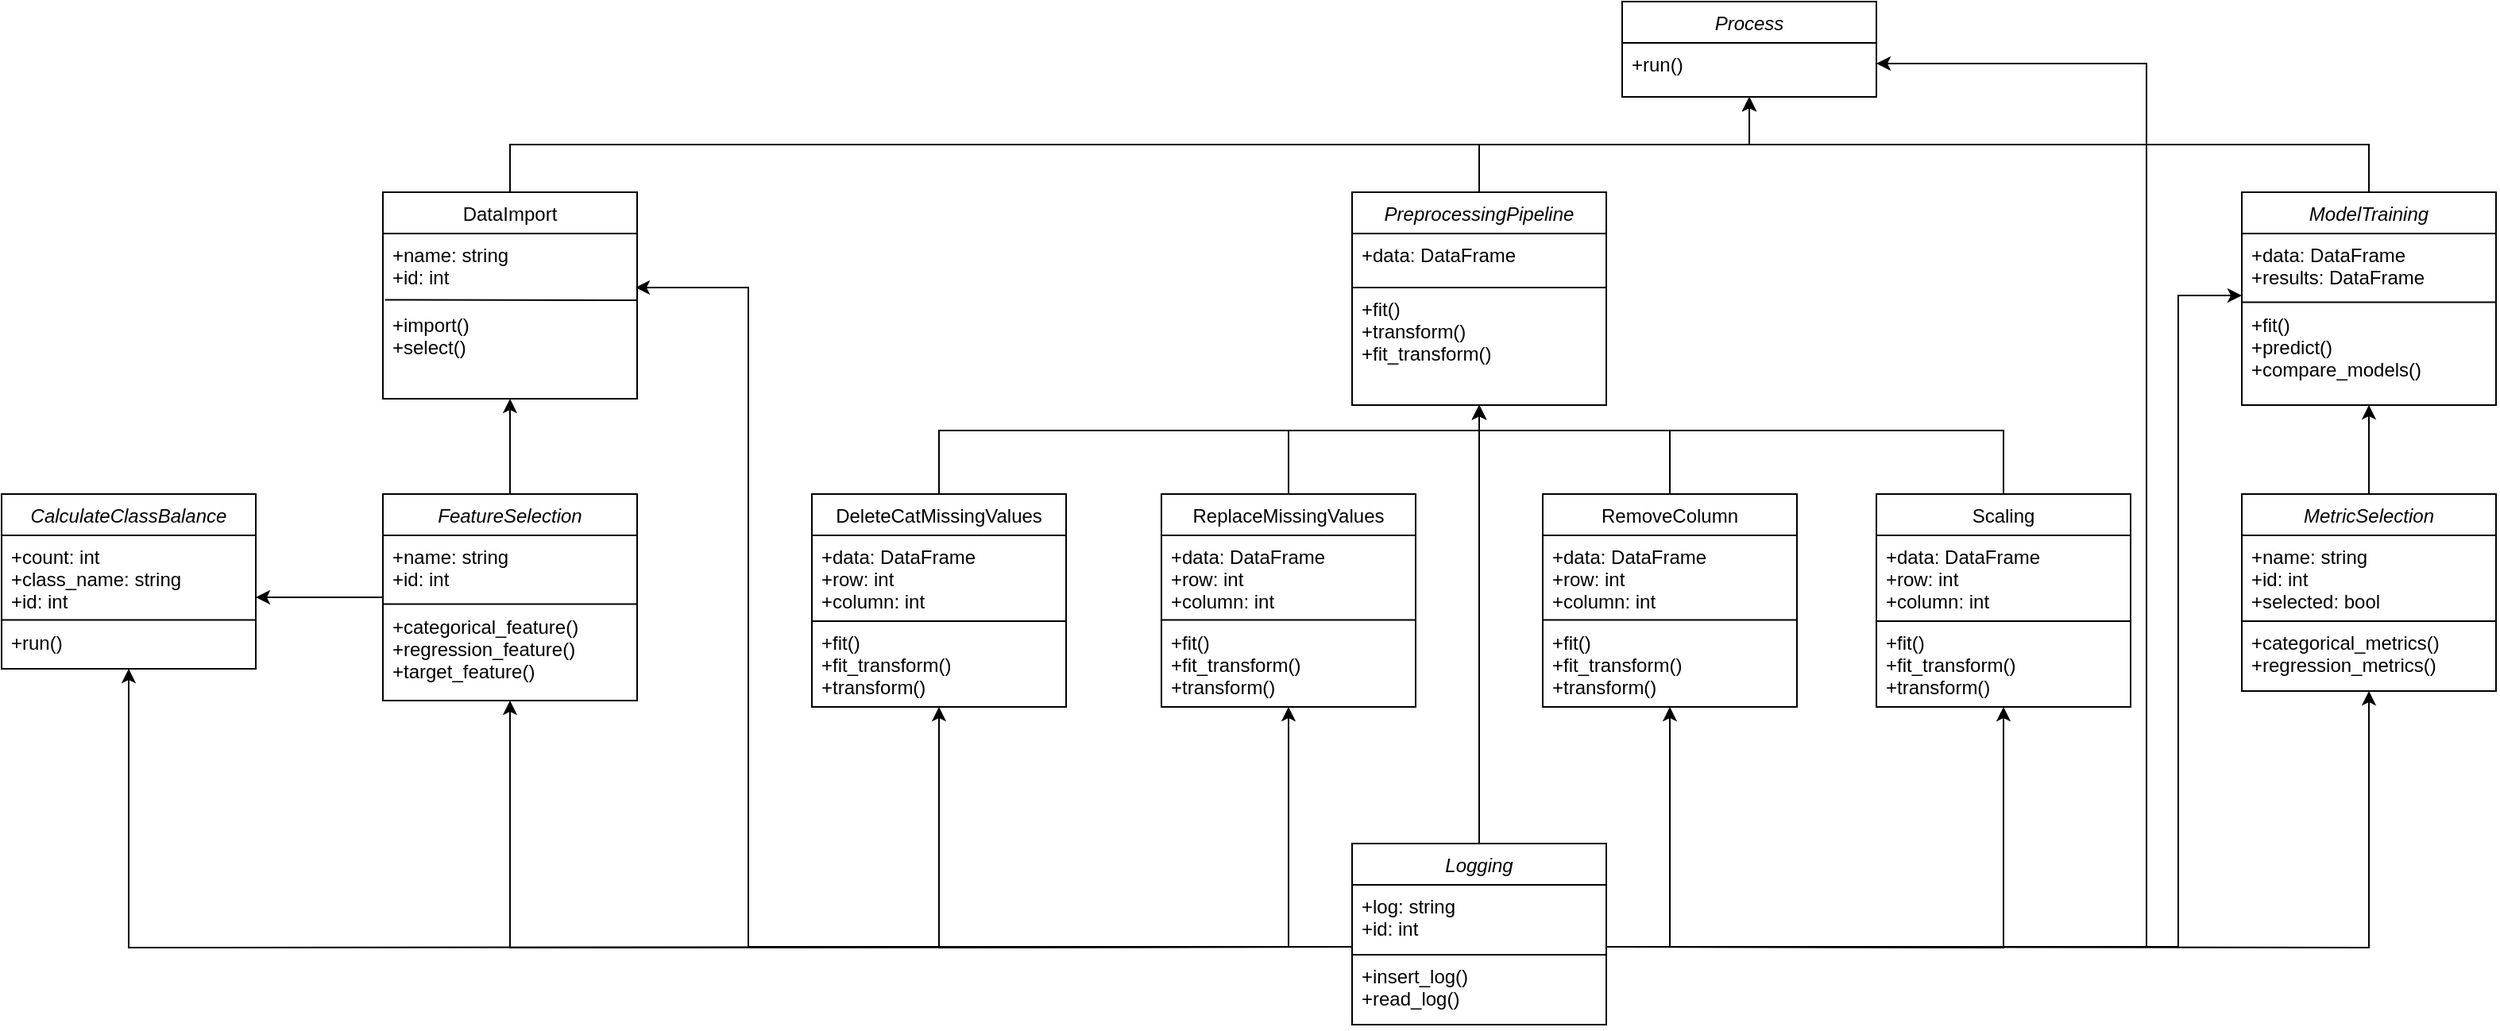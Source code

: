 <mxfile version="19.0.3" type="device"><diagram id="C5RBs43oDa-KdzZeNtuy" name="Page-1"><mxGraphModel dx="2932" dy="1945" grid="1" gridSize="10" guides="1" tooltips="1" connect="1" arrows="1" fold="1" page="1" pageScale="1" pageWidth="1169" pageHeight="827" math="0" shadow="0"><root><mxCell id="WIyWlLk6GJQsqaUBKTNV-0"/><mxCell id="WIyWlLk6GJQsqaUBKTNV-1" parent="WIyWlLk6GJQsqaUBKTNV-0"/><mxCell id="X0NUPsMFWH2Z899jo5ei-35" style="edgeStyle=orthogonalEdgeStyle;rounded=0;orthogonalLoop=1;jettySize=auto;html=1;exitX=0.5;exitY=0;exitDx=0;exitDy=0;entryX=0.5;entryY=1;entryDx=0;entryDy=0;" edge="1" parent="WIyWlLk6GJQsqaUBKTNV-1" source="zkfFHV4jXpPFQw0GAbJ--0" target="X0NUPsMFWH2Z899jo5ei-31"><mxGeometry relative="1" as="geometry"/></mxCell><mxCell id="zkfFHV4jXpPFQw0GAbJ--0" value="PreprocessingPipeline" style="swimlane;fontStyle=2;align=center;verticalAlign=top;childLayout=stackLayout;horizontal=1;startSize=26;horizontalStack=0;resizeParent=1;resizeLast=0;collapsible=1;marginBottom=0;rounded=0;shadow=0;strokeWidth=1;" parent="WIyWlLk6GJQsqaUBKTNV-1" vertex="1"><mxGeometry x="140" y="-600" width="160" height="134" as="geometry"><mxRectangle y="100" width="160" height="26" as="alternateBounds"/></mxGeometry></mxCell><mxCell id="X0NUPsMFWH2Z899jo5ei-9" value="+data: DataFrame" style="text;align=left;verticalAlign=top;spacingLeft=4;spacingRight=4;overflow=hidden;rotatable=0;points=[[0,0.5],[1,0.5]];portConstraint=eastwest;" vertex="1" parent="zkfFHV4jXpPFQw0GAbJ--0"><mxGeometry y="26" width="160" height="34" as="geometry"/></mxCell><mxCell id="X0NUPsMFWH2Z899jo5ei-127" value="" style="endArrow=none;html=1;rounded=0;entryX=1;entryY=0.75;entryDx=0;entryDy=0;exitX=0;exitY=0.75;exitDx=0;exitDy=0;" edge="1" parent="zkfFHV4jXpPFQw0GAbJ--0"><mxGeometry width="50" height="50" relative="1" as="geometry"><mxPoint y="60.0" as="sourcePoint"/><mxPoint x="160" y="60.0" as="targetPoint"/></mxGeometry></mxCell><mxCell id="X0NUPsMFWH2Z899jo5ei-126" value="+fit()&#10;+transform()&#10;+fit_transform()" style="text;align=left;verticalAlign=top;spacingLeft=4;spacingRight=4;overflow=hidden;rotatable=0;points=[[0,0.5],[1,0.5]];portConstraint=eastwest;" vertex="1" parent="zkfFHV4jXpPFQw0GAbJ--0"><mxGeometry y="60" width="160" height="54" as="geometry"/></mxCell><mxCell id="X0NUPsMFWH2Z899jo5ei-18" style="edgeStyle=orthogonalEdgeStyle;rounded=0;orthogonalLoop=1;jettySize=auto;html=1;exitX=0.5;exitY=0;exitDx=0;exitDy=0;entryX=0.5;entryY=1;entryDx=0;entryDy=0;" edge="1" parent="WIyWlLk6GJQsqaUBKTNV-1" source="zkfFHV4jXpPFQw0GAbJ--6" target="zkfFHV4jXpPFQw0GAbJ--0"><mxGeometry relative="1" as="geometry"><Array as="points"><mxPoint x="340" y="-450"/><mxPoint x="220" y="-450"/></Array></mxGeometry></mxCell><mxCell id="zkfFHV4jXpPFQw0GAbJ--6" value="RemoveColumn" style="swimlane;fontStyle=0;align=center;verticalAlign=top;childLayout=stackLayout;horizontal=1;startSize=26;horizontalStack=0;resizeParent=1;resizeLast=0;collapsible=1;marginBottom=0;rounded=0;shadow=0;strokeWidth=1;" parent="WIyWlLk6GJQsqaUBKTNV-1" vertex="1"><mxGeometry x="260" y="-410" width="160" height="134" as="geometry"><mxRectangle x="130" y="380" width="160" height="26" as="alternateBounds"/></mxGeometry></mxCell><mxCell id="X0NUPsMFWH2Z899jo5ei-116" value="+data: DataFrame&#10;+row: int&#10;+column: int" style="text;align=left;verticalAlign=top;spacingLeft=4;spacingRight=4;overflow=hidden;rotatable=0;points=[[0,0.5],[1,0.5]];portConstraint=eastwest;" vertex="1" parent="zkfFHV4jXpPFQw0GAbJ--6"><mxGeometry y="26" width="160" height="54" as="geometry"/></mxCell><mxCell id="X0NUPsMFWH2Z899jo5ei-117" value="" style="endArrow=none;html=1;rounded=0;entryX=1;entryY=0.75;entryDx=0;entryDy=0;exitX=0;exitY=0.75;exitDx=0;exitDy=0;" edge="1" parent="zkfFHV4jXpPFQw0GAbJ--6"><mxGeometry width="50" height="50" relative="1" as="geometry"><mxPoint y="79.26" as="sourcePoint"/><mxPoint x="160" y="79.26" as="targetPoint"/></mxGeometry></mxCell><mxCell id="X0NUPsMFWH2Z899jo5ei-118" value="+fit()&#10;+fit_transform()&#10;+transform()&#10;" style="text;align=left;verticalAlign=top;spacingLeft=4;spacingRight=4;overflow=hidden;rotatable=0;points=[[0,0.5],[1,0.5]];portConstraint=eastwest;" vertex="1" parent="zkfFHV4jXpPFQw0GAbJ--6"><mxGeometry y="80" width="160" height="54" as="geometry"/></mxCell><mxCell id="X0NUPsMFWH2Z899jo5ei-19" style="edgeStyle=orthogonalEdgeStyle;rounded=0;orthogonalLoop=1;jettySize=auto;html=1;exitX=0.5;exitY=0;exitDx=0;exitDy=0;entryX=0.5;entryY=1;entryDx=0;entryDy=0;" edge="1" parent="WIyWlLk6GJQsqaUBKTNV-1" source="zkfFHV4jXpPFQw0GAbJ--13" target="zkfFHV4jXpPFQw0GAbJ--0"><mxGeometry relative="1" as="geometry"><Array as="points"><mxPoint x="550" y="-450"/><mxPoint x="220" y="-450"/></Array></mxGeometry></mxCell><mxCell id="zkfFHV4jXpPFQw0GAbJ--13" value="Scaling" style="swimlane;fontStyle=0;align=center;verticalAlign=top;childLayout=stackLayout;horizontal=1;startSize=26;horizontalStack=0;resizeParent=1;resizeLast=0;collapsible=1;marginBottom=0;rounded=0;shadow=0;strokeWidth=1;" parent="WIyWlLk6GJQsqaUBKTNV-1" vertex="1"><mxGeometry x="470" y="-410" width="160" height="134" as="geometry"><mxRectangle x="340" y="380" width="170" height="26" as="alternateBounds"/></mxGeometry></mxCell><mxCell id="X0NUPsMFWH2Z899jo5ei-119" value="+data: DataFrame&#10;+row: int&#10;+column: int" style="text;align=left;verticalAlign=top;spacingLeft=4;spacingRight=4;overflow=hidden;rotatable=0;points=[[0,0.5],[1,0.5]];portConstraint=eastwest;" vertex="1" parent="zkfFHV4jXpPFQw0GAbJ--13"><mxGeometry y="26" width="160" height="54" as="geometry"/></mxCell><mxCell id="X0NUPsMFWH2Z899jo5ei-120" value="" style="endArrow=none;html=1;rounded=0;entryX=1;entryY=0.75;entryDx=0;entryDy=0;exitX=0;exitY=0.75;exitDx=0;exitDy=0;" edge="1" parent="zkfFHV4jXpPFQw0GAbJ--13"><mxGeometry width="50" height="50" relative="1" as="geometry"><mxPoint y="80.0" as="sourcePoint"/><mxPoint x="160" y="80.0" as="targetPoint"/></mxGeometry></mxCell><mxCell id="X0NUPsMFWH2Z899jo5ei-121" value="+fit()&#10;+fit_transform()&#10;+transform()&#10;" style="text;align=left;verticalAlign=top;spacingLeft=4;spacingRight=4;overflow=hidden;rotatable=0;points=[[0,0.5],[1,0.5]];portConstraint=eastwest;" vertex="1" parent="zkfFHV4jXpPFQw0GAbJ--13"><mxGeometry y="80" width="160" height="54" as="geometry"/></mxCell><mxCell id="X0NUPsMFWH2Z899jo5ei-45" style="edgeStyle=orthogonalEdgeStyle;rounded=0;orthogonalLoop=1;jettySize=auto;html=1;exitX=0.5;exitY=0;exitDx=0;exitDy=0;entryX=0.5;entryY=1;entryDx=0;entryDy=0;" edge="1" parent="WIyWlLk6GJQsqaUBKTNV-1" source="X0NUPsMFWH2Z899jo5ei-2" target="X0NUPsMFWH2Z899jo5ei-31"><mxGeometry relative="1" as="geometry"/></mxCell><mxCell id="X0NUPsMFWH2Z899jo5ei-2" value="DataImport" style="swimlane;fontStyle=0;align=center;verticalAlign=top;childLayout=stackLayout;horizontal=1;startSize=26;horizontalStack=0;resizeParent=1;resizeLast=0;collapsible=1;marginBottom=0;rounded=0;shadow=0;strokeWidth=1;" vertex="1" parent="WIyWlLk6GJQsqaUBKTNV-1"><mxGeometry x="-470" y="-600" width="160" height="130" as="geometry"><mxRectangle x="340" y="380" width="170" height="26" as="alternateBounds"/></mxGeometry></mxCell><mxCell id="X0NUPsMFWH2Z899jo5ei-48" value="+name: string&#10;+id: int" style="text;align=left;verticalAlign=top;spacingLeft=4;spacingRight=4;overflow=hidden;rotatable=0;points=[[0,0.5],[1,0.5]];portConstraint=eastwest;" vertex="1" parent="X0NUPsMFWH2Z899jo5ei-2"><mxGeometry y="26" width="160" height="44" as="geometry"/></mxCell><mxCell id="X0NUPsMFWH2Z899jo5ei-99" value="+import()&#10;+select()" style="text;align=left;verticalAlign=top;spacingLeft=4;spacingRight=4;overflow=hidden;rotatable=0;points=[[0,0.5],[1,0.5]];portConstraint=eastwest;" vertex="1" parent="X0NUPsMFWH2Z899jo5ei-2"><mxGeometry y="70" width="160" height="40" as="geometry"/></mxCell><mxCell id="X0NUPsMFWH2Z899jo5ei-107" value="" style="endArrow=none;html=1;rounded=0;exitX=0.008;exitY=0.948;exitDx=0;exitDy=0;exitPerimeter=0;" edge="1" parent="X0NUPsMFWH2Z899jo5ei-2" source="X0NUPsMFWH2Z899jo5ei-48"><mxGeometry width="50" height="50" relative="1" as="geometry"><mxPoint x="140" y="80" as="sourcePoint"/><mxPoint x="160" y="68" as="targetPoint"/></mxGeometry></mxCell><mxCell id="X0NUPsMFWH2Z899jo5ei-17" style="edgeStyle=orthogonalEdgeStyle;rounded=0;orthogonalLoop=1;jettySize=auto;html=1;exitX=0.5;exitY=0;exitDx=0;exitDy=0;entryX=0.5;entryY=1;entryDx=0;entryDy=0;" edge="1" parent="WIyWlLk6GJQsqaUBKTNV-1" source="X0NUPsMFWH2Z899jo5ei-12" target="zkfFHV4jXpPFQw0GAbJ--0"><mxGeometry relative="1" as="geometry"><mxPoint x="440" y="-460" as="targetPoint"/><Array as="points"><mxPoint x="100" y="-450"/><mxPoint x="220" y="-450"/></Array></mxGeometry></mxCell><mxCell id="X0NUPsMFWH2Z899jo5ei-12" value="ReplaceMissingValues" style="swimlane;fontStyle=0;align=center;verticalAlign=top;childLayout=stackLayout;horizontal=1;startSize=26;horizontalStack=0;resizeParent=1;resizeLast=0;collapsible=1;marginBottom=0;rounded=0;shadow=0;strokeWidth=1;" vertex="1" parent="WIyWlLk6GJQsqaUBKTNV-1"><mxGeometry x="20" y="-410" width="160" height="134" as="geometry"><mxRectangle x="130" y="380" width="160" height="26" as="alternateBounds"/></mxGeometry></mxCell><mxCell id="X0NUPsMFWH2Z899jo5ei-113" value="+data: DataFrame&#10;+row: int&#10;+column: int" style="text;align=left;verticalAlign=top;spacingLeft=4;spacingRight=4;overflow=hidden;rotatable=0;points=[[0,0.5],[1,0.5]];portConstraint=eastwest;" vertex="1" parent="X0NUPsMFWH2Z899jo5ei-12"><mxGeometry y="26" width="160" height="54" as="geometry"/></mxCell><mxCell id="X0NUPsMFWH2Z899jo5ei-114" value="" style="endArrow=none;html=1;rounded=0;entryX=1;entryY=0.75;entryDx=0;entryDy=0;exitX=0;exitY=0.75;exitDx=0;exitDy=0;" edge="1" parent="X0NUPsMFWH2Z899jo5ei-12"><mxGeometry width="50" height="50" relative="1" as="geometry"><mxPoint y="79.26" as="sourcePoint"/><mxPoint x="160" y="79.26" as="targetPoint"/></mxGeometry></mxCell><mxCell id="X0NUPsMFWH2Z899jo5ei-115" value="+fit()&#10;+fit_transform()&#10;+transform()&#10;" style="text;align=left;verticalAlign=top;spacingLeft=4;spacingRight=4;overflow=hidden;rotatable=0;points=[[0,0.5],[1,0.5]];portConstraint=eastwest;" vertex="1" parent="X0NUPsMFWH2Z899jo5ei-12"><mxGeometry y="80" width="160" height="54" as="geometry"/></mxCell><mxCell id="X0NUPsMFWH2Z899jo5ei-24" style="edgeStyle=orthogonalEdgeStyle;rounded=0;orthogonalLoop=1;jettySize=auto;html=1;exitX=0.5;exitY=0;exitDx=0;exitDy=0;entryX=0.5;entryY=1;entryDx=0;entryDy=0;" edge="1" parent="WIyWlLk6GJQsqaUBKTNV-1" source="X0NUPsMFWH2Z899jo5ei-20" target="zkfFHV4jXpPFQw0GAbJ--0"><mxGeometry relative="1" as="geometry"><Array as="points"><mxPoint x="-120" y="-450"/><mxPoint x="220" y="-450"/></Array></mxGeometry></mxCell><mxCell id="X0NUPsMFWH2Z899jo5ei-20" value="DeleteCatMissingValues" style="swimlane;fontStyle=0;align=center;verticalAlign=top;childLayout=stackLayout;horizontal=1;startSize=26;horizontalStack=0;resizeParent=1;resizeLast=0;collapsible=1;marginBottom=0;rounded=0;shadow=0;strokeWidth=1;" vertex="1" parent="WIyWlLk6GJQsqaUBKTNV-1"><mxGeometry x="-200" y="-410" width="160" height="134" as="geometry"><mxRectangle x="130" y="380" width="160" height="26" as="alternateBounds"/></mxGeometry></mxCell><mxCell id="X0NUPsMFWH2Z899jo5ei-110" value="+data: DataFrame&#10;+row: int&#10;+column: int" style="text;align=left;verticalAlign=top;spacingLeft=4;spacingRight=4;overflow=hidden;rotatable=0;points=[[0,0.5],[1,0.5]];portConstraint=eastwest;" vertex="1" parent="X0NUPsMFWH2Z899jo5ei-20"><mxGeometry y="26" width="160" height="54" as="geometry"/></mxCell><mxCell id="X0NUPsMFWH2Z899jo5ei-112" value="" style="endArrow=none;html=1;rounded=0;entryX=1;entryY=0.75;entryDx=0;entryDy=0;exitX=0;exitY=0.75;exitDx=0;exitDy=0;" edge="1" parent="X0NUPsMFWH2Z899jo5ei-20"><mxGeometry width="50" height="50" relative="1" as="geometry"><mxPoint y="80.0" as="sourcePoint"/><mxPoint x="160" y="80.0" as="targetPoint"/></mxGeometry></mxCell><mxCell id="X0NUPsMFWH2Z899jo5ei-21" value="+fit()&#10;+fit_transform()&#10;+transform()&#10;" style="text;align=left;verticalAlign=top;spacingLeft=4;spacingRight=4;overflow=hidden;rotatable=0;points=[[0,0.5],[1,0.5]];portConstraint=eastwest;" vertex="1" parent="X0NUPsMFWH2Z899jo5ei-20"><mxGeometry y="80" width="160" height="54" as="geometry"/></mxCell><mxCell id="X0NUPsMFWH2Z899jo5ei-36" style="edgeStyle=orthogonalEdgeStyle;rounded=0;orthogonalLoop=1;jettySize=auto;html=1;exitX=0.5;exitY=0;exitDx=0;exitDy=0;entryX=0.5;entryY=1;entryDx=0;entryDy=0;" edge="1" parent="WIyWlLk6GJQsqaUBKTNV-1" source="X0NUPsMFWH2Z899jo5ei-26" target="X0NUPsMFWH2Z899jo5ei-31"><mxGeometry relative="1" as="geometry"><mxPoint x="390" y="-650" as="targetPoint"/><Array as="points"><mxPoint x="780" y="-630"/><mxPoint x="390" y="-630"/></Array></mxGeometry></mxCell><mxCell id="X0NUPsMFWH2Z899jo5ei-26" value="ModelTraining" style="swimlane;fontStyle=2;align=center;verticalAlign=top;childLayout=stackLayout;horizontal=1;startSize=26;horizontalStack=0;resizeParent=1;resizeLast=0;collapsible=1;marginBottom=0;rounded=0;shadow=0;strokeWidth=1;" vertex="1" parent="WIyWlLk6GJQsqaUBKTNV-1"><mxGeometry x="700" y="-600" width="160" height="134" as="geometry"><mxRectangle y="100" width="160" height="26" as="alternateBounds"/></mxGeometry></mxCell><mxCell id="X0NUPsMFWH2Z899jo5ei-27" value="+data: DataFrame&#10;+results: DataFrame" style="text;align=left;verticalAlign=top;spacingLeft=4;spacingRight=4;overflow=hidden;rotatable=0;points=[[0,0.5],[1,0.5]];portConstraint=eastwest;" vertex="1" parent="X0NUPsMFWH2Z899jo5ei-26"><mxGeometry y="26" width="160" height="44" as="geometry"/></mxCell><mxCell id="X0NUPsMFWH2Z899jo5ei-125" value="" style="endArrow=none;html=1;rounded=0;entryX=1;entryY=0.75;entryDx=0;entryDy=0;exitX=0;exitY=0.75;exitDx=0;exitDy=0;" edge="1" parent="X0NUPsMFWH2Z899jo5ei-26"><mxGeometry width="50" height="50" relative="1" as="geometry"><mxPoint y="69.26" as="sourcePoint"/><mxPoint x="160" y="69.26" as="targetPoint"/></mxGeometry></mxCell><mxCell id="X0NUPsMFWH2Z899jo5ei-124" value="+fit()&#10;+predict()&#10;+compare_models()" style="text;align=left;verticalAlign=top;spacingLeft=4;spacingRight=4;overflow=hidden;rotatable=0;points=[[0,0.5],[1,0.5]];portConstraint=eastwest;" vertex="1" parent="X0NUPsMFWH2Z899jo5ei-26"><mxGeometry y="70" width="160" height="54" as="geometry"/></mxCell><mxCell id="X0NUPsMFWH2Z899jo5ei-31" value="Process" style="swimlane;fontStyle=2;align=center;verticalAlign=top;childLayout=stackLayout;horizontal=1;startSize=26;horizontalStack=0;resizeParent=1;resizeLast=0;collapsible=1;marginBottom=0;rounded=0;shadow=0;strokeWidth=1;" vertex="1" parent="WIyWlLk6GJQsqaUBKTNV-1"><mxGeometry x="310" y="-720" width="160" height="60" as="geometry"><mxRectangle y="100" width="160" height="26" as="alternateBounds"/></mxGeometry></mxCell><mxCell id="X0NUPsMFWH2Z899jo5ei-32" value="+run()" style="text;align=left;verticalAlign=top;spacingLeft=4;spacingRight=4;overflow=hidden;rotatable=0;points=[[0,0.5],[1,0.5]];portConstraint=eastwest;" vertex="1" parent="X0NUPsMFWH2Z899jo5ei-31"><mxGeometry y="26" width="160" height="26" as="geometry"/></mxCell><mxCell id="X0NUPsMFWH2Z899jo5ei-46" style="edgeStyle=orthogonalEdgeStyle;rounded=0;orthogonalLoop=1;jettySize=auto;html=1;exitX=0.5;exitY=0;exitDx=0;exitDy=0;entryX=0.5;entryY=1;entryDx=0;entryDy=0;" edge="1" parent="WIyWlLk6GJQsqaUBKTNV-1" source="X0NUPsMFWH2Z899jo5ei-37" target="X0NUPsMFWH2Z899jo5ei-2"><mxGeometry relative="1" as="geometry"/></mxCell><mxCell id="X0NUPsMFWH2Z899jo5ei-37" value="FeatureSelection" style="swimlane;fontStyle=2;align=center;verticalAlign=top;childLayout=stackLayout;horizontal=1;startSize=26;horizontalStack=0;resizeParent=1;resizeLast=0;collapsible=1;marginBottom=0;rounded=0;shadow=0;strokeWidth=1;" vertex="1" parent="WIyWlLk6GJQsqaUBKTNV-1"><mxGeometry x="-470" y="-410" width="160" height="130" as="geometry"><mxRectangle y="100" width="160" height="26" as="alternateBounds"/></mxGeometry></mxCell><mxCell id="X0NUPsMFWH2Z899jo5ei-38" value="+name: string&#10;+id: int" style="text;align=left;verticalAlign=top;spacingLeft=4;spacingRight=4;overflow=hidden;rotatable=0;points=[[0,0.5],[1,0.5]];portConstraint=eastwest;" vertex="1" parent="X0NUPsMFWH2Z899jo5ei-37"><mxGeometry y="26" width="160" height="44" as="geometry"/></mxCell><mxCell id="X0NUPsMFWH2Z899jo5ei-108" value="" style="endArrow=none;html=1;rounded=0;entryX=1;entryY=0.75;entryDx=0;entryDy=0;exitX=0;exitY=0.75;exitDx=0;exitDy=0;" edge="1" parent="X0NUPsMFWH2Z899jo5ei-37"><mxGeometry width="50" height="50" relative="1" as="geometry"><mxPoint y="69.26" as="sourcePoint"/><mxPoint x="160.0" y="69.26" as="targetPoint"/></mxGeometry></mxCell><mxCell id="X0NUPsMFWH2Z899jo5ei-109" value="+categorical_feature()&#10;+regression_feature()&#10;+target_feature()&#10;" style="text;align=left;verticalAlign=top;spacingLeft=4;spacingRight=4;overflow=hidden;rotatable=0;points=[[0,0.5],[1,0.5]];portConstraint=eastwest;" vertex="1" parent="X0NUPsMFWH2Z899jo5ei-37"><mxGeometry y="70" width="160" height="60" as="geometry"/></mxCell><mxCell id="X0NUPsMFWH2Z899jo5ei-44" style="edgeStyle=orthogonalEdgeStyle;rounded=0;orthogonalLoop=1;jettySize=auto;html=1;exitX=0.5;exitY=0;exitDx=0;exitDy=0;entryX=0.5;entryY=1;entryDx=0;entryDy=0;" edge="1" parent="WIyWlLk6GJQsqaUBKTNV-1" source="X0NUPsMFWH2Z899jo5ei-41" target="X0NUPsMFWH2Z899jo5ei-26"><mxGeometry relative="1" as="geometry"/></mxCell><mxCell id="X0NUPsMFWH2Z899jo5ei-41" value="MetricSelection" style="swimlane;fontStyle=2;align=center;verticalAlign=top;childLayout=stackLayout;horizontal=1;startSize=26;horizontalStack=0;resizeParent=1;resizeLast=0;collapsible=1;marginBottom=0;rounded=0;shadow=0;strokeWidth=1;" vertex="1" parent="WIyWlLk6GJQsqaUBKTNV-1"><mxGeometry x="700" y="-410" width="160" height="124" as="geometry"><mxRectangle y="100" width="160" height="26" as="alternateBounds"/></mxGeometry></mxCell><mxCell id="X0NUPsMFWH2Z899jo5ei-42" value="+name: string&#10;+id: int&#10;+selected: bool" style="text;align=left;verticalAlign=top;spacingLeft=4;spacingRight=4;overflow=hidden;rotatable=0;points=[[0,0.5],[1,0.5]];portConstraint=eastwest;" vertex="1" parent="X0NUPsMFWH2Z899jo5ei-41"><mxGeometry y="26" width="160" height="54" as="geometry"/></mxCell><mxCell id="X0NUPsMFWH2Z899jo5ei-123" value="" style="endArrow=none;html=1;rounded=0;entryX=1;entryY=0.75;entryDx=0;entryDy=0;exitX=0;exitY=0.75;exitDx=0;exitDy=0;" edge="1" parent="X0NUPsMFWH2Z899jo5ei-41"><mxGeometry width="50" height="50" relative="1" as="geometry"><mxPoint y="80.0" as="sourcePoint"/><mxPoint x="160" y="80.0" as="targetPoint"/></mxGeometry></mxCell><mxCell id="X0NUPsMFWH2Z899jo5ei-122" value="+categorical_metrics()&#10;+regression_metrics()" style="text;align=left;verticalAlign=top;spacingLeft=4;spacingRight=4;overflow=hidden;rotatable=0;points=[[0,0.5],[1,0.5]];portConstraint=eastwest;" vertex="1" parent="X0NUPsMFWH2Z899jo5ei-41"><mxGeometry y="80" width="160" height="44" as="geometry"/></mxCell><mxCell id="X0NUPsMFWH2Z899jo5ei-51" value="CalculateClassBalance" style="swimlane;fontStyle=2;align=center;verticalAlign=top;childLayout=stackLayout;horizontal=1;startSize=26;horizontalStack=0;resizeParent=1;resizeLast=0;collapsible=1;marginBottom=0;rounded=0;shadow=0;strokeWidth=1;" vertex="1" parent="WIyWlLk6GJQsqaUBKTNV-1"><mxGeometry x="-710" y="-410" width="160" height="110" as="geometry"><mxRectangle y="100" width="160" height="26" as="alternateBounds"/></mxGeometry></mxCell><mxCell id="X0NUPsMFWH2Z899jo5ei-52" value="+count: int&#10;+class_name: string&#10;+id: int" style="text;align=left;verticalAlign=top;spacingLeft=4;spacingRight=4;overflow=hidden;rotatable=0;points=[[0,0.5],[1,0.5]];portConstraint=eastwest;" vertex="1" parent="X0NUPsMFWH2Z899jo5ei-51"><mxGeometry y="26" width="160" height="54" as="geometry"/></mxCell><mxCell id="X0NUPsMFWH2Z899jo5ei-103" value="" style="endArrow=none;html=1;rounded=0;entryX=1;entryY=0.75;entryDx=0;entryDy=0;exitX=0;exitY=0.75;exitDx=0;exitDy=0;" edge="1" parent="X0NUPsMFWH2Z899jo5ei-51"><mxGeometry width="50" height="50" relative="1" as="geometry"><mxPoint y="79.26" as="sourcePoint"/><mxPoint x="160" y="79.26" as="targetPoint"/></mxGeometry></mxCell><mxCell id="X0NUPsMFWH2Z899jo5ei-104" value="+run()" style="text;align=left;verticalAlign=top;spacingLeft=4;spacingRight=4;overflow=hidden;rotatable=0;points=[[0,0.5],[1,0.5]];portConstraint=eastwest;" vertex="1" parent="X0NUPsMFWH2Z899jo5ei-51"><mxGeometry y="80" width="160" height="26" as="geometry"/></mxCell><mxCell id="X0NUPsMFWH2Z899jo5ei-55" style="edgeStyle=orthogonalEdgeStyle;rounded=0;orthogonalLoop=1;jettySize=auto;html=1;exitX=0;exitY=0.5;exitDx=0;exitDy=0;entryX=1;entryY=0.5;entryDx=0;entryDy=0;" edge="1" parent="WIyWlLk6GJQsqaUBKTNV-1"><mxGeometry relative="1" as="geometry"><mxPoint x="-470" y="-345" as="sourcePoint"/><mxPoint x="-550" y="-345" as="targetPoint"/></mxGeometry></mxCell><mxCell id="X0NUPsMFWH2Z899jo5ei-85" style="edgeStyle=orthogonalEdgeStyle;rounded=0;orthogonalLoop=1;jettySize=auto;html=1;exitX=0.5;exitY=0;exitDx=0;exitDy=0;entryX=0.5;entryY=1;entryDx=0;entryDy=0;" edge="1" parent="WIyWlLk6GJQsqaUBKTNV-1" source="X0NUPsMFWH2Z899jo5ei-66" target="zkfFHV4jXpPFQw0GAbJ--0"><mxGeometry relative="1" as="geometry"/></mxCell><mxCell id="X0NUPsMFWH2Z899jo5ei-66" value="Logging" style="swimlane;fontStyle=2;align=center;verticalAlign=top;childLayout=stackLayout;horizontal=1;startSize=26;horizontalStack=0;resizeParent=1;resizeLast=0;collapsible=1;marginBottom=0;rounded=0;shadow=0;strokeWidth=1;" vertex="1" parent="WIyWlLk6GJQsqaUBKTNV-1"><mxGeometry x="140" y="-190" width="160" height="114" as="geometry"><mxRectangle y="100" width="160" height="26" as="alternateBounds"/></mxGeometry></mxCell><mxCell id="X0NUPsMFWH2Z899jo5ei-129" value="+log: string&#10;+id: int" style="text;align=left;verticalAlign=top;spacingLeft=4;spacingRight=4;overflow=hidden;rotatable=0;points=[[0,0.5],[1,0.5]];portConstraint=eastwest;" vertex="1" parent="X0NUPsMFWH2Z899jo5ei-66"><mxGeometry y="26" width="160" height="44" as="geometry"/></mxCell><mxCell id="X0NUPsMFWH2Z899jo5ei-130" value="" style="endArrow=none;html=1;rounded=0;entryX=1;entryY=0.75;entryDx=0;entryDy=0;exitX=0;exitY=0.75;exitDx=0;exitDy=0;" edge="1" parent="X0NUPsMFWH2Z899jo5ei-66"><mxGeometry width="50" height="50" relative="1" as="geometry"><mxPoint y="70" as="sourcePoint"/><mxPoint x="160" y="70" as="targetPoint"/></mxGeometry></mxCell><mxCell id="X0NUPsMFWH2Z899jo5ei-67" value="+insert_log()&#10;+read_log()" style="text;align=left;verticalAlign=top;spacingLeft=4;spacingRight=4;overflow=hidden;rotatable=0;points=[[0,0.5],[1,0.5]];portConstraint=eastwest;" vertex="1" parent="X0NUPsMFWH2Z899jo5ei-66"><mxGeometry y="70" width="160" height="44" as="geometry"/></mxCell><mxCell id="X0NUPsMFWH2Z899jo5ei-76" style="edgeStyle=orthogonalEdgeStyle;rounded=0;orthogonalLoop=1;jettySize=auto;html=1;exitX=0;exitY=0.5;exitDx=0;exitDy=0;entryX=0.5;entryY=1;entryDx=0;entryDy=0;" edge="1" parent="WIyWlLk6GJQsqaUBKTNV-1" target="X0NUPsMFWH2Z899jo5ei-51"><mxGeometry relative="1" as="geometry"><mxPoint x="140" y="-125" as="sourcePoint"/></mxGeometry></mxCell><mxCell id="X0NUPsMFWH2Z899jo5ei-77" style="edgeStyle=orthogonalEdgeStyle;rounded=0;orthogonalLoop=1;jettySize=auto;html=1;exitX=0;exitY=0.5;exitDx=0;exitDy=0;entryX=0.5;entryY=1;entryDx=0;entryDy=0;" edge="1" parent="WIyWlLk6GJQsqaUBKTNV-1" target="X0NUPsMFWH2Z899jo5ei-37"><mxGeometry relative="1" as="geometry"><mxPoint x="140" y="-125" as="sourcePoint"/></mxGeometry></mxCell><mxCell id="X0NUPsMFWH2Z899jo5ei-78" style="edgeStyle=orthogonalEdgeStyle;rounded=0;orthogonalLoop=1;jettySize=auto;html=1;exitX=0;exitY=0.5;exitDx=0;exitDy=0;entryX=0.5;entryY=1;entryDx=0;entryDy=0;" edge="1" parent="WIyWlLk6GJQsqaUBKTNV-1" target="X0NUPsMFWH2Z899jo5ei-20"><mxGeometry relative="1" as="geometry"><mxPoint x="140" y="-125" as="sourcePoint"/></mxGeometry></mxCell><mxCell id="X0NUPsMFWH2Z899jo5ei-79" style="edgeStyle=orthogonalEdgeStyle;rounded=0;orthogonalLoop=1;jettySize=auto;html=1;exitX=0;exitY=0.5;exitDx=0;exitDy=0;entryX=0.5;entryY=1;entryDx=0;entryDy=0;" edge="1" parent="WIyWlLk6GJQsqaUBKTNV-1" target="X0NUPsMFWH2Z899jo5ei-12"><mxGeometry relative="1" as="geometry"><mxPoint x="140" y="-125" as="sourcePoint"/><Array as="points"><mxPoint x="100" y="-125"/></Array></mxGeometry></mxCell><mxCell id="X0NUPsMFWH2Z899jo5ei-80" style="edgeStyle=orthogonalEdgeStyle;rounded=0;orthogonalLoop=1;jettySize=auto;html=1;exitX=1;exitY=0.5;exitDx=0;exitDy=0;entryX=0.5;entryY=1;entryDx=0;entryDy=0;" edge="1" parent="WIyWlLk6GJQsqaUBKTNV-1" target="zkfFHV4jXpPFQw0GAbJ--6"><mxGeometry relative="1" as="geometry"><mxPoint x="300" y="-125" as="sourcePoint"/><Array as="points"><mxPoint x="340" y="-125"/></Array></mxGeometry></mxCell><mxCell id="X0NUPsMFWH2Z899jo5ei-81" style="edgeStyle=orthogonalEdgeStyle;rounded=0;orthogonalLoop=1;jettySize=auto;html=1;exitX=1;exitY=0.5;exitDx=0;exitDy=0;entryX=0.5;entryY=1;entryDx=0;entryDy=0;" edge="1" parent="WIyWlLk6GJQsqaUBKTNV-1" target="zkfFHV4jXpPFQw0GAbJ--13"><mxGeometry relative="1" as="geometry"><mxPoint x="300" y="-125" as="sourcePoint"/></mxGeometry></mxCell><mxCell id="X0NUPsMFWH2Z899jo5ei-82" style="edgeStyle=orthogonalEdgeStyle;rounded=0;orthogonalLoop=1;jettySize=auto;html=1;exitX=1;exitY=0.5;exitDx=0;exitDy=0;entryX=0.5;entryY=1;entryDx=0;entryDy=0;" edge="1" parent="WIyWlLk6GJQsqaUBKTNV-1" target="X0NUPsMFWH2Z899jo5ei-41"><mxGeometry relative="1" as="geometry"><mxPoint x="300" y="-125" as="sourcePoint"/></mxGeometry></mxCell><mxCell id="X0NUPsMFWH2Z899jo5ei-84" style="edgeStyle=orthogonalEdgeStyle;rounded=0;orthogonalLoop=1;jettySize=auto;html=1;exitX=1;exitY=0.5;exitDx=0;exitDy=0;entryX=0;entryY=0.5;entryDx=0;entryDy=0;" edge="1" parent="WIyWlLk6GJQsqaUBKTNV-1"><mxGeometry relative="1" as="geometry"><mxPoint x="300" y="-125" as="sourcePoint"/><mxPoint x="700" y="-535" as="targetPoint"/><Array as="points"><mxPoint x="660" y="-125"/><mxPoint x="660" y="-535"/></Array></mxGeometry></mxCell><mxCell id="X0NUPsMFWH2Z899jo5ei-86" style="edgeStyle=orthogonalEdgeStyle;rounded=0;orthogonalLoop=1;jettySize=auto;html=1;exitX=0;exitY=0.5;exitDx=0;exitDy=0;" edge="1" parent="WIyWlLk6GJQsqaUBKTNV-1"><mxGeometry relative="1" as="geometry"><mxPoint x="140" y="-125" as="sourcePoint"/><mxPoint x="-311" y="-540" as="targetPoint"/><Array as="points"><mxPoint x="-240" y="-125"/><mxPoint x="-240" y="-540"/><mxPoint x="-311" y="-540"/></Array></mxGeometry></mxCell><mxCell id="X0NUPsMFWH2Z899jo5ei-88" style="edgeStyle=orthogonalEdgeStyle;rounded=0;orthogonalLoop=1;jettySize=auto;html=1;exitX=1;exitY=0.5;exitDx=0;exitDy=0;entryX=1;entryY=0.5;entryDx=0;entryDy=0;" edge="1" parent="WIyWlLk6GJQsqaUBKTNV-1" target="X0NUPsMFWH2Z899jo5ei-32"><mxGeometry relative="1" as="geometry"><mxPoint x="300" y="-125" as="sourcePoint"/><Array as="points"><mxPoint x="640" y="-125"/><mxPoint x="640" y="-681"/></Array></mxGeometry></mxCell></root></mxGraphModel></diagram></mxfile>